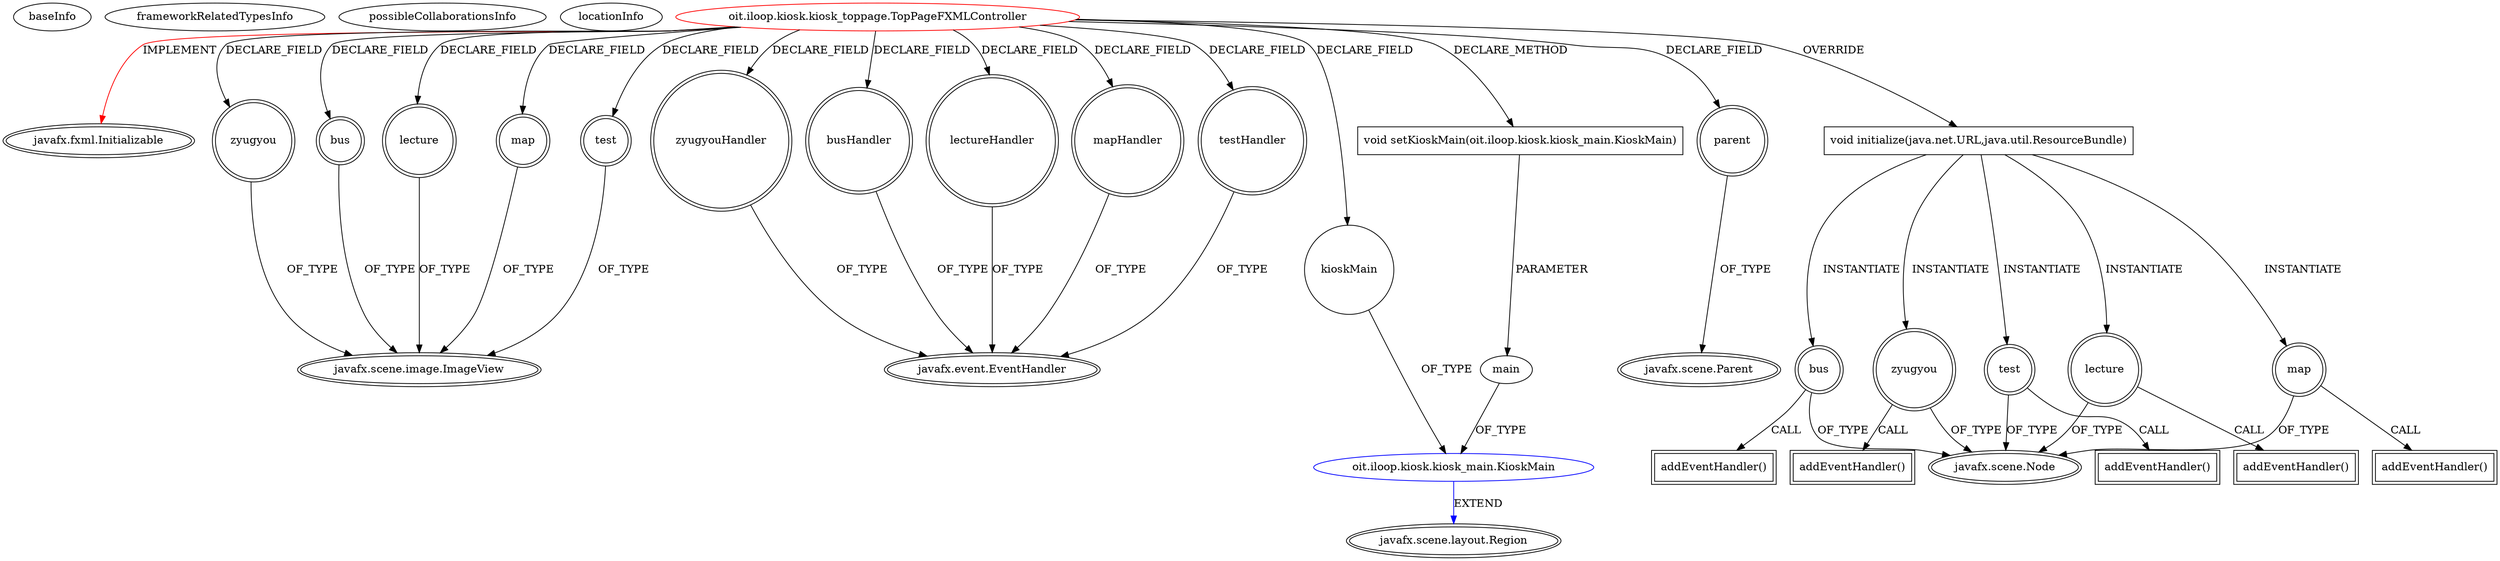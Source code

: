 digraph {
baseInfo[graphId=3160,category="extension_graph",isAnonymous=false,possibleRelation=true]
frameworkRelatedTypesInfo[0="javafx.fxml.Initializable"]
possibleCollaborationsInfo[0="3160~CLIENT_METHOD_DECLARATION-PARAMETER_DECLARATION-FIELD_DECLARATION-~javafx.fxml.Initializable ~javafx.scene.layout.Region ~false~false"]
locationInfo[projectName="iloop-kiosk-KIOSK-Project",filePath="/iloop-kiosk-KIOSK-Project/KIOSK-Project-master/src/oit/iloop/kiosk/kiosk_toppage/TopPageFXMLController.java",contextSignature="TopPageFXMLController",graphId="3160"]
0[label="oit.iloop.kiosk.kiosk_toppage.TopPageFXMLController",vertexType="ROOT_CLIENT_CLASS_DECLARATION",isFrameworkType=false,color=red]
1[label="javafx.fxml.Initializable",vertexType="FRAMEWORK_INTERFACE_TYPE",isFrameworkType=true,peripheries=2]
2[label="bus",vertexType="FIELD_DECLARATION",isFrameworkType=true,peripheries=2,shape=circle]
3[label="javafx.scene.image.ImageView",vertexType="FRAMEWORK_CLASS_TYPE",isFrameworkType=true,peripheries=2]
4[label="busHandler",vertexType="FIELD_DECLARATION",isFrameworkType=true,peripheries=2,shape=circle]
5[label="javafx.event.EventHandler",vertexType="FRAMEWORK_INTERFACE_TYPE",isFrameworkType=true,peripheries=2]
6[label="kioskMain",vertexType="FIELD_DECLARATION",isFrameworkType=false,shape=circle]
7[label="oit.iloop.kiosk.kiosk_main.KioskMain",vertexType="REFERENCE_CLIENT_CLASS_DECLARATION",isFrameworkType=false,color=blue]
8[label="javafx.scene.layout.Region",vertexType="FRAMEWORK_CLASS_TYPE",isFrameworkType=true,peripheries=2]
9[label="lecture",vertexType="FIELD_DECLARATION",isFrameworkType=true,peripheries=2,shape=circle]
11[label="lectureHandler",vertexType="FIELD_DECLARATION",isFrameworkType=true,peripheries=2,shape=circle]
13[label="map",vertexType="FIELD_DECLARATION",isFrameworkType=true,peripheries=2,shape=circle]
15[label="mapHandler",vertexType="FIELD_DECLARATION",isFrameworkType=true,peripheries=2,shape=circle]
17[label="parent",vertexType="FIELD_DECLARATION",isFrameworkType=true,peripheries=2,shape=circle]
18[label="javafx.scene.Parent",vertexType="FRAMEWORK_CLASS_TYPE",isFrameworkType=true,peripheries=2]
19[label="test",vertexType="FIELD_DECLARATION",isFrameworkType=true,peripheries=2,shape=circle]
21[label="testHandler",vertexType="FIELD_DECLARATION",isFrameworkType=true,peripheries=2,shape=circle]
23[label="zyugyou",vertexType="FIELD_DECLARATION",isFrameworkType=true,peripheries=2,shape=circle]
25[label="zyugyouHandler",vertexType="FIELD_DECLARATION",isFrameworkType=true,peripheries=2,shape=circle]
27[label="void initialize(java.net.URL,java.util.ResourceBundle)",vertexType="OVERRIDING_METHOD_DECLARATION",isFrameworkType=false,shape=box]
28[label="zyugyou",vertexType="VARIABLE_EXPRESION",isFrameworkType=true,peripheries=2,shape=circle]
30[label="javafx.scene.Node",vertexType="FRAMEWORK_CLASS_TYPE",isFrameworkType=true,peripheries=2]
29[label="addEventHandler()",vertexType="INSIDE_CALL",isFrameworkType=true,peripheries=2,shape=box]
31[label="lecture",vertexType="VARIABLE_EXPRESION",isFrameworkType=true,peripheries=2,shape=circle]
32[label="addEventHandler()",vertexType="INSIDE_CALL",isFrameworkType=true,peripheries=2,shape=box]
34[label="map",vertexType="VARIABLE_EXPRESION",isFrameworkType=true,peripheries=2,shape=circle]
35[label="addEventHandler()",vertexType="INSIDE_CALL",isFrameworkType=true,peripheries=2,shape=box]
37[label="test",vertexType="VARIABLE_EXPRESION",isFrameworkType=true,peripheries=2,shape=circle]
38[label="addEventHandler()",vertexType="INSIDE_CALL",isFrameworkType=true,peripheries=2,shape=box]
40[label="bus",vertexType="VARIABLE_EXPRESION",isFrameworkType=true,peripheries=2,shape=circle]
41[label="addEventHandler()",vertexType="INSIDE_CALL",isFrameworkType=true,peripheries=2,shape=box]
43[label="void setKioskMain(oit.iloop.kiosk.kiosk_main.KioskMain)",vertexType="CLIENT_METHOD_DECLARATION",isFrameworkType=false,shape=box]
44[label="main",vertexType="PARAMETER_DECLARATION",isFrameworkType=false]
0->1[label="IMPLEMENT",color=red]
0->2[label="DECLARE_FIELD"]
2->3[label="OF_TYPE"]
0->4[label="DECLARE_FIELD"]
4->5[label="OF_TYPE"]
0->6[label="DECLARE_FIELD"]
7->8[label="EXTEND",color=blue]
6->7[label="OF_TYPE"]
0->9[label="DECLARE_FIELD"]
9->3[label="OF_TYPE"]
0->11[label="DECLARE_FIELD"]
11->5[label="OF_TYPE"]
0->13[label="DECLARE_FIELD"]
13->3[label="OF_TYPE"]
0->15[label="DECLARE_FIELD"]
15->5[label="OF_TYPE"]
0->17[label="DECLARE_FIELD"]
17->18[label="OF_TYPE"]
0->19[label="DECLARE_FIELD"]
19->3[label="OF_TYPE"]
0->21[label="DECLARE_FIELD"]
21->5[label="OF_TYPE"]
0->23[label="DECLARE_FIELD"]
23->3[label="OF_TYPE"]
0->25[label="DECLARE_FIELD"]
25->5[label="OF_TYPE"]
0->27[label="OVERRIDE"]
27->28[label="INSTANTIATE"]
28->30[label="OF_TYPE"]
28->29[label="CALL"]
27->31[label="INSTANTIATE"]
31->30[label="OF_TYPE"]
31->32[label="CALL"]
27->34[label="INSTANTIATE"]
34->30[label="OF_TYPE"]
34->35[label="CALL"]
27->37[label="INSTANTIATE"]
37->30[label="OF_TYPE"]
37->38[label="CALL"]
27->40[label="INSTANTIATE"]
40->30[label="OF_TYPE"]
40->41[label="CALL"]
0->43[label="DECLARE_METHOD"]
44->7[label="OF_TYPE"]
43->44[label="PARAMETER"]
}
